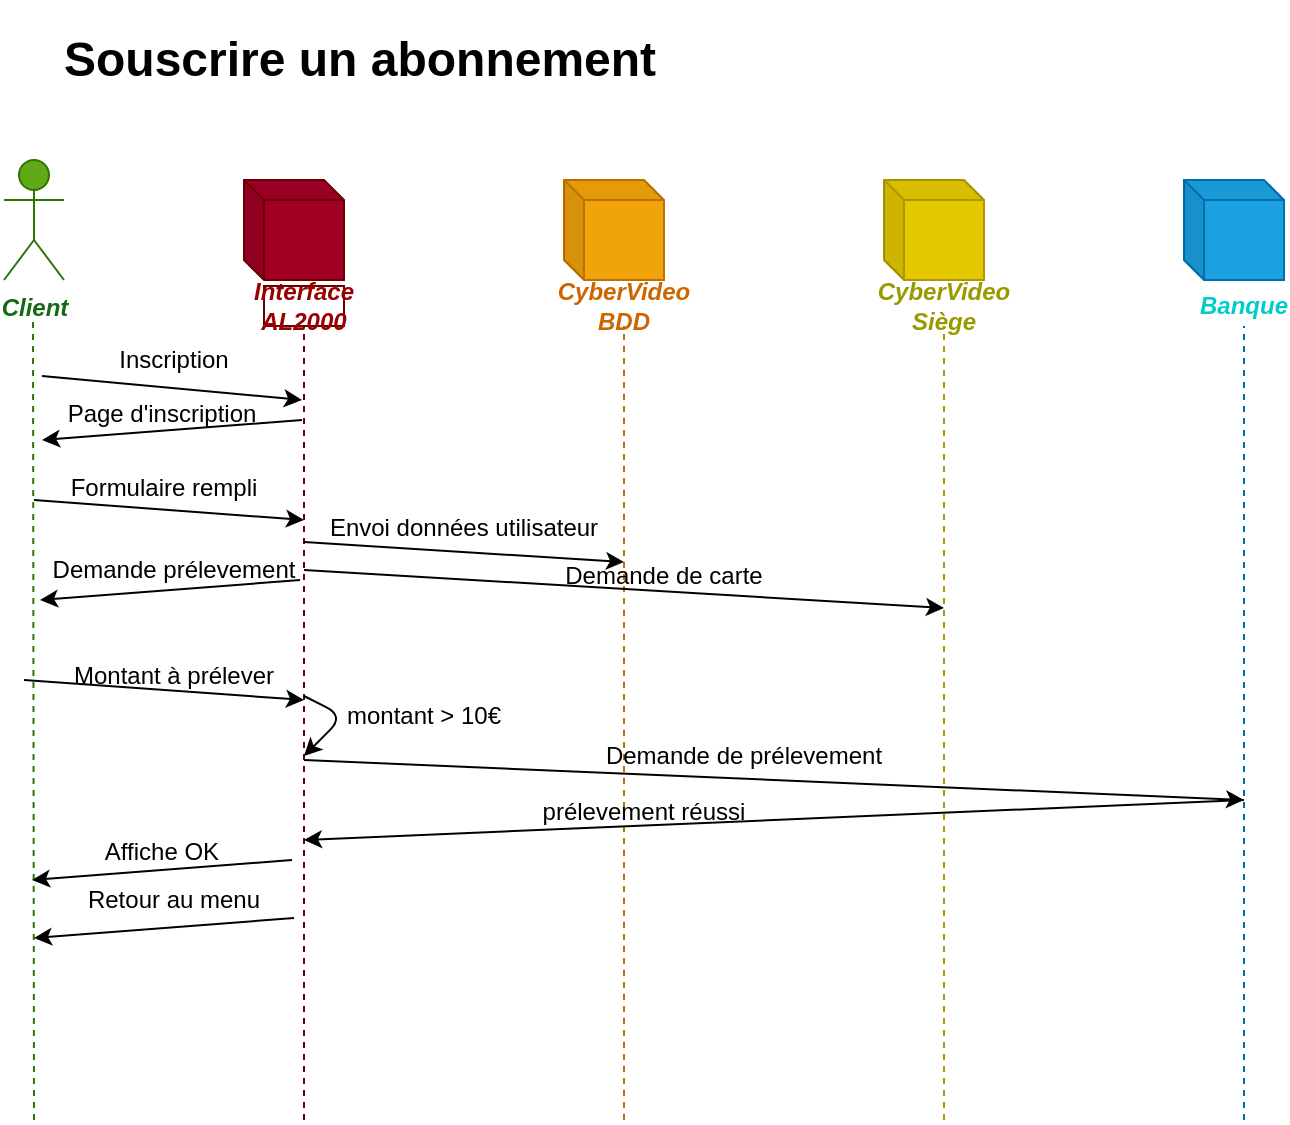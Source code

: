 <mxfile version="13.6.5">
    <diagram id="xwKWxpbjwSSsgxJJunC6" name="Page-1">
        <mxGraphModel dx="753" dy="720" grid="1" gridSize="10" guides="1" tooltips="1" connect="1" arrows="1" fold="1" page="1" pageScale="1" pageWidth="827" pageHeight="1169" math="0" shadow="0">
            <root>
                <mxCell id="0"/>
                <mxCell id="1" parent="0"/>
                <mxCell id="2" value="Formulaire rempli" style="text;html=1;strokeColor=none;fillColor=none;align=center;verticalAlign=middle;whiteSpace=wrap;rounded=0;" vertex="1" parent="1">
                    <mxGeometry x="80" y="234" width="140" height="20" as="geometry"/>
                </mxCell>
                <mxCell id="3" value="&lt;h1&gt;Souscrire un abonnement&lt;/h1&gt;" style="text;html=1;strokeColor=none;fillColor=none;spacing=5;spacingTop=-20;whiteSpace=wrap;overflow=hidden;rounded=0;" vertex="1" parent="1">
                    <mxGeometry x="95" y="10" width="415" height="50" as="geometry"/>
                </mxCell>
                <mxCell id="4" value="Client" style="shape=umlActor;verticalLabelPosition=bottom;verticalAlign=top;html=1;outlineConnect=0;fontStyle=3;fillColor=#60a917;strokeColor=#2D7600;fontColor=#156915;" vertex="1" parent="1">
                    <mxGeometry x="70" y="80" width="30" height="60" as="geometry"/>
                </mxCell>
                <mxCell id="5" value="" style="shape=cube;whiteSpace=wrap;html=1;boundedLbl=1;backgroundOutline=1;darkOpacity=0.05;darkOpacity2=0.1;size=10;fontStyle=3;fillColor=#a20025;strokeColor=#6F0000;fontColor=#ffffff;" vertex="1" parent="1">
                    <mxGeometry x="190" y="90" width="50" height="50" as="geometry"/>
                </mxCell>
                <mxCell id="6" value="Interface&lt;br&gt;AL2000" style="text;html=1;strokeColor=#6F0000;align=center;verticalAlign=middle;whiteSpace=wrap;rounded=0;fontStyle=3;fontColor=#990000;" vertex="1" parent="1">
                    <mxGeometry x="200" y="143" width="40" height="20" as="geometry"/>
                </mxCell>
                <mxCell id="7" value="" style="endArrow=none;dashed=1;html=1;fillColor=#60a917;strokeColor=#2D7600;" edge="1" parent="1">
                    <mxGeometry width="50" height="50" relative="1" as="geometry">
                        <mxPoint x="85" y="560" as="sourcePoint"/>
                        <mxPoint x="84.5" y="160" as="targetPoint"/>
                    </mxGeometry>
                </mxCell>
                <mxCell id="8" value="" style="endArrow=none;dashed=1;html=1;entryX=0.5;entryY=1;entryDx=0;entryDy=0;fillColor=#a20025;strokeColor=#6F0000;" edge="1" parent="1" target="6">
                    <mxGeometry width="50" height="50" relative="1" as="geometry">
                        <mxPoint x="220" y="560" as="sourcePoint"/>
                        <mxPoint x="219.5" y="170" as="targetPoint"/>
                    </mxGeometry>
                </mxCell>
                <mxCell id="9" value="" style="endArrow=classic;html=1;" edge="1" parent="1">
                    <mxGeometry width="50" height="50" relative="1" as="geometry">
                        <mxPoint x="89" y="188" as="sourcePoint"/>
                        <mxPoint x="219" y="200" as="targetPoint"/>
                    </mxGeometry>
                </mxCell>
                <mxCell id="10" value="" style="shape=cube;whiteSpace=wrap;html=1;boundedLbl=1;backgroundOutline=1;darkOpacity=0.05;darkOpacity2=0.1;size=10;fillColor=#f0a30a;strokeColor=#BD7000;fontColor=#ffffff;" vertex="1" parent="1">
                    <mxGeometry x="350" y="90" width="50" height="50" as="geometry"/>
                </mxCell>
                <mxCell id="11" value="CyberVideo BDD" style="text;html=1;strokeColor=none;fillColor=none;align=center;verticalAlign=middle;whiteSpace=wrap;rounded=0;fontStyle=3;fontColor=#CC6600;" vertex="1" parent="1">
                    <mxGeometry x="360" y="143" width="40" height="20" as="geometry"/>
                </mxCell>
                <mxCell id="12" value="" style="endArrow=none;dashed=1;html=1;entryX=0.5;entryY=1;entryDx=0;entryDy=0;fillColor=#f0a30a;strokeColor=#BD7000;" edge="1" parent="1" target="11">
                    <mxGeometry width="50" height="50" relative="1" as="geometry">
                        <mxPoint x="380" y="560" as="sourcePoint"/>
                        <mxPoint x="380" y="190" as="targetPoint"/>
                    </mxGeometry>
                </mxCell>
                <mxCell id="13" value="Inscription" style="text;html=1;strokeColor=none;fillColor=none;align=center;verticalAlign=middle;whiteSpace=wrap;rounded=0;" vertex="1" parent="1">
                    <mxGeometry x="120" y="170" width="70" height="20" as="geometry"/>
                </mxCell>
                <mxCell id="14" value="" style="endArrow=classic;html=1;" edge="1" parent="1">
                    <mxGeometry width="50" height="50" relative="1" as="geometry">
                        <mxPoint x="220" y="271" as="sourcePoint"/>
                        <mxPoint x="380" y="281" as="targetPoint"/>
                    </mxGeometry>
                </mxCell>
                <mxCell id="18" value="" style="endArrow=classic;html=1;fontColor=#CC6600;" edge="1" parent="1">
                    <mxGeometry width="50" height="50" relative="1" as="geometry">
                        <mxPoint x="85" y="250" as="sourcePoint"/>
                        <mxPoint x="220" y="260" as="targetPoint"/>
                    </mxGeometry>
                </mxCell>
                <mxCell id="19" value="" style="endArrow=classic;html=1;fontColor=#CC6600;" edge="1" parent="1">
                    <mxGeometry width="50" height="50" relative="1" as="geometry">
                        <mxPoint x="218" y="290" as="sourcePoint"/>
                        <mxPoint x="88" y="300" as="targetPoint"/>
                    </mxGeometry>
                </mxCell>
                <mxCell id="20" value="" style="endArrow=classic;html=1;fontColor=#CC6600;" edge="1" parent="1">
                    <mxGeometry width="50" height="50" relative="1" as="geometry">
                        <mxPoint x="219" y="210" as="sourcePoint"/>
                        <mxPoint x="89" y="220" as="targetPoint"/>
                    </mxGeometry>
                </mxCell>
                <mxCell id="22" value="Demande prélevement" style="text;html=1;strokeColor=none;fillColor=none;align=center;verticalAlign=middle;whiteSpace=wrap;rounded=0;" vertex="1" parent="1">
                    <mxGeometry x="90" y="275" width="130" height="20" as="geometry"/>
                </mxCell>
                <mxCell id="23" value="" style="endArrow=classic;html=1;fontColor=#CC6600;" edge="1" parent="1">
                    <mxGeometry width="50" height="50" relative="1" as="geometry">
                        <mxPoint x="80" y="340" as="sourcePoint"/>
                        <mxPoint x="220" y="350" as="targetPoint"/>
                    </mxGeometry>
                </mxCell>
                <mxCell id="24" value="Montant à prélever" style="text;html=1;strokeColor=none;fillColor=none;align=center;verticalAlign=middle;whiteSpace=wrap;rounded=0;" vertex="1" parent="1">
                    <mxGeometry x="100" y="328" width="110" height="20" as="geometry"/>
                </mxCell>
                <mxCell id="33" value="" style="endArrow=classic;html=1;fontColor=#CC6600;" edge="1" parent="1">
                    <mxGeometry width="50" height="50" relative="1" as="geometry">
                        <mxPoint x="220" y="348" as="sourcePoint"/>
                        <mxPoint x="220" y="378" as="targetPoint"/>
                        <Array as="points">
                            <mxPoint x="240" y="358"/>
                        </Array>
                    </mxGeometry>
                </mxCell>
                <mxCell id="35" value="" style="endArrow=classic;html=1;fontColor=#CC6600;" edge="1" parent="1">
                    <mxGeometry width="50" height="50" relative="1" as="geometry">
                        <mxPoint x="220" y="380" as="sourcePoint"/>
                        <mxPoint x="690" y="400" as="targetPoint"/>
                    </mxGeometry>
                </mxCell>
                <mxCell id="37" value="" style="endArrow=classic;html=1;fontColor=#CC6600;" edge="1" parent="1">
                    <mxGeometry width="50" height="50" relative="1" as="geometry">
                        <mxPoint x="214" y="430" as="sourcePoint"/>
                        <mxPoint x="84" y="440" as="targetPoint"/>
                    </mxGeometry>
                </mxCell>
                <mxCell id="38" value="" style="endArrow=classic;html=1;fontColor=#CC6600;" edge="1" parent="1">
                    <mxGeometry width="50" height="50" relative="1" as="geometry">
                        <mxPoint x="215" y="459" as="sourcePoint"/>
                        <mxPoint x="85" y="469" as="targetPoint"/>
                    </mxGeometry>
                </mxCell>
                <mxCell id="39" value="Affiche OK" style="text;html=1;strokeColor=none;fillColor=none;align=center;verticalAlign=middle;whiteSpace=wrap;rounded=0;" vertex="1" parent="1">
                    <mxGeometry x="94" y="416" width="110" height="20" as="geometry"/>
                </mxCell>
                <mxCell id="40" value="Retour au menu" style="text;html=1;strokeColor=none;fillColor=none;align=center;verticalAlign=middle;whiteSpace=wrap;rounded=0;" vertex="1" parent="1">
                    <mxGeometry x="100" y="440" width="110" height="20" as="geometry"/>
                </mxCell>
                <mxCell id="42" value="montant &amp;gt; 10€" style="text;html=1;strokeColor=none;fillColor=none;align=center;verticalAlign=middle;whiteSpace=wrap;rounded=0;" vertex="1" parent="1">
                    <mxGeometry x="210" y="348" width="140" height="20" as="geometry"/>
                </mxCell>
                <mxCell id="43" value="" style="shape=cube;whiteSpace=wrap;html=1;boundedLbl=1;backgroundOutline=1;darkOpacity=0.05;darkOpacity2=0.1;size=10;fillColor=#e3c800;strokeColor=#B09500;fontColor=#ffffff;" vertex="1" parent="1">
                    <mxGeometry x="510" y="90" width="50" height="50" as="geometry"/>
                </mxCell>
                <mxCell id="44" value="CyberVideo Siège" style="text;html=1;strokeColor=none;fillColor=none;align=center;verticalAlign=middle;whiteSpace=wrap;rounded=0;fontStyle=3;fontColor=#999900;" vertex="1" parent="1">
                    <mxGeometry x="520" y="143" width="40" height="20" as="geometry"/>
                </mxCell>
                <mxCell id="45" value="" style="endArrow=none;dashed=1;html=1;entryX=0.5;entryY=1;entryDx=0;entryDy=0;fillColor=#e3c800;strokeColor=#B09500;" edge="1" parent="1" target="44">
                    <mxGeometry width="50" height="50" relative="1" as="geometry">
                        <mxPoint x="540" y="560" as="sourcePoint"/>
                        <mxPoint x="540" y="190" as="targetPoint"/>
                    </mxGeometry>
                </mxCell>
                <mxCell id="46" value="" style="shape=cube;whiteSpace=wrap;html=1;boundedLbl=1;backgroundOutline=1;darkOpacity=0.05;darkOpacity2=0.1;size=10;fillColor=#1ba1e2;strokeColor=#006EAF;fontColor=#ffffff;" vertex="1" parent="1">
                    <mxGeometry x="660" y="90" width="50" height="50" as="geometry"/>
                </mxCell>
                <mxCell id="47" value="Banque" style="text;html=1;strokeColor=none;fillColor=none;align=center;verticalAlign=middle;whiteSpace=wrap;rounded=0;fontStyle=3;fontColor=#00CCCC;" vertex="1" parent="1">
                    <mxGeometry x="670" y="143" width="40" height="20" as="geometry"/>
                </mxCell>
                <mxCell id="48" value="" style="endArrow=none;dashed=1;html=1;entryX=0.5;entryY=1;entryDx=0;entryDy=0;fillColor=#1ba1e2;strokeColor=#006EAF;" edge="1" parent="1" target="47">
                    <mxGeometry width="50" height="50" relative="1" as="geometry">
                        <mxPoint x="690" y="560" as="sourcePoint"/>
                        <mxPoint x="690" y="190" as="targetPoint"/>
                    </mxGeometry>
                </mxCell>
                <mxCell id="49" value="Page d'inscription" style="text;html=1;strokeColor=none;fillColor=none;align=center;verticalAlign=middle;whiteSpace=wrap;rounded=0;" vertex="1" parent="1">
                    <mxGeometry x="99" y="197" width="100" height="20" as="geometry"/>
                </mxCell>
                <mxCell id="50" value="Envoi données utilisateur" style="text;html=1;strokeColor=none;fillColor=none;align=center;verticalAlign=middle;whiteSpace=wrap;rounded=0;" vertex="1" parent="1">
                    <mxGeometry x="230" y="254" width="140" height="20" as="geometry"/>
                </mxCell>
                <mxCell id="51" value="" style="endArrow=classic;html=1;" edge="1" parent="1">
                    <mxGeometry width="50" height="50" relative="1" as="geometry">
                        <mxPoint x="220" y="285" as="sourcePoint"/>
                        <mxPoint x="540" y="304" as="targetPoint"/>
                    </mxGeometry>
                </mxCell>
                <mxCell id="52" value="Demande de carte" style="text;html=1;strokeColor=none;fillColor=none;align=center;verticalAlign=middle;whiteSpace=wrap;rounded=0;" vertex="1" parent="1">
                    <mxGeometry x="330" y="278" width="140" height="20" as="geometry"/>
                </mxCell>
                <mxCell id="54" value="Demande de prélevement" style="text;html=1;strokeColor=none;fillColor=none;align=center;verticalAlign=middle;whiteSpace=wrap;rounded=0;" vertex="1" parent="1">
                    <mxGeometry x="360" y="368" width="160" height="20" as="geometry"/>
                </mxCell>
                <mxCell id="55" value="" style="endArrow=classic;html=1;fontColor=#CC6600;" edge="1" parent="1">
                    <mxGeometry width="50" height="50" relative="1" as="geometry">
                        <mxPoint x="690" y="400" as="sourcePoint"/>
                        <mxPoint x="220" y="420" as="targetPoint"/>
                    </mxGeometry>
                </mxCell>
                <mxCell id="56" value="prélevement réussi" style="text;html=1;strokeColor=none;fillColor=none;align=center;verticalAlign=middle;whiteSpace=wrap;rounded=0;" vertex="1" parent="1">
                    <mxGeometry x="310" y="396" width="160" height="20" as="geometry"/>
                </mxCell>
            </root>
        </mxGraphModel>
    </diagram>
</mxfile>